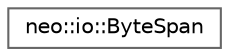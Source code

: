 digraph "Graphical Class Hierarchy"
{
 // LATEX_PDF_SIZE
  bgcolor="transparent";
  edge [fontname=Helvetica,fontsize=10,labelfontname=Helvetica,labelfontsize=10];
  node [fontname=Helvetica,fontsize=10,shape=box,height=0.2,width=0.4];
  rankdir="LR";
  Node0 [id="Node000000",label="neo::io::ByteSpan",height=0.2,width=0.4,color="grey40", fillcolor="white", style="filled",URL="$classneo_1_1io_1_1_byte_span.html",tooltip="A non-owning view of a byte array."];
}
